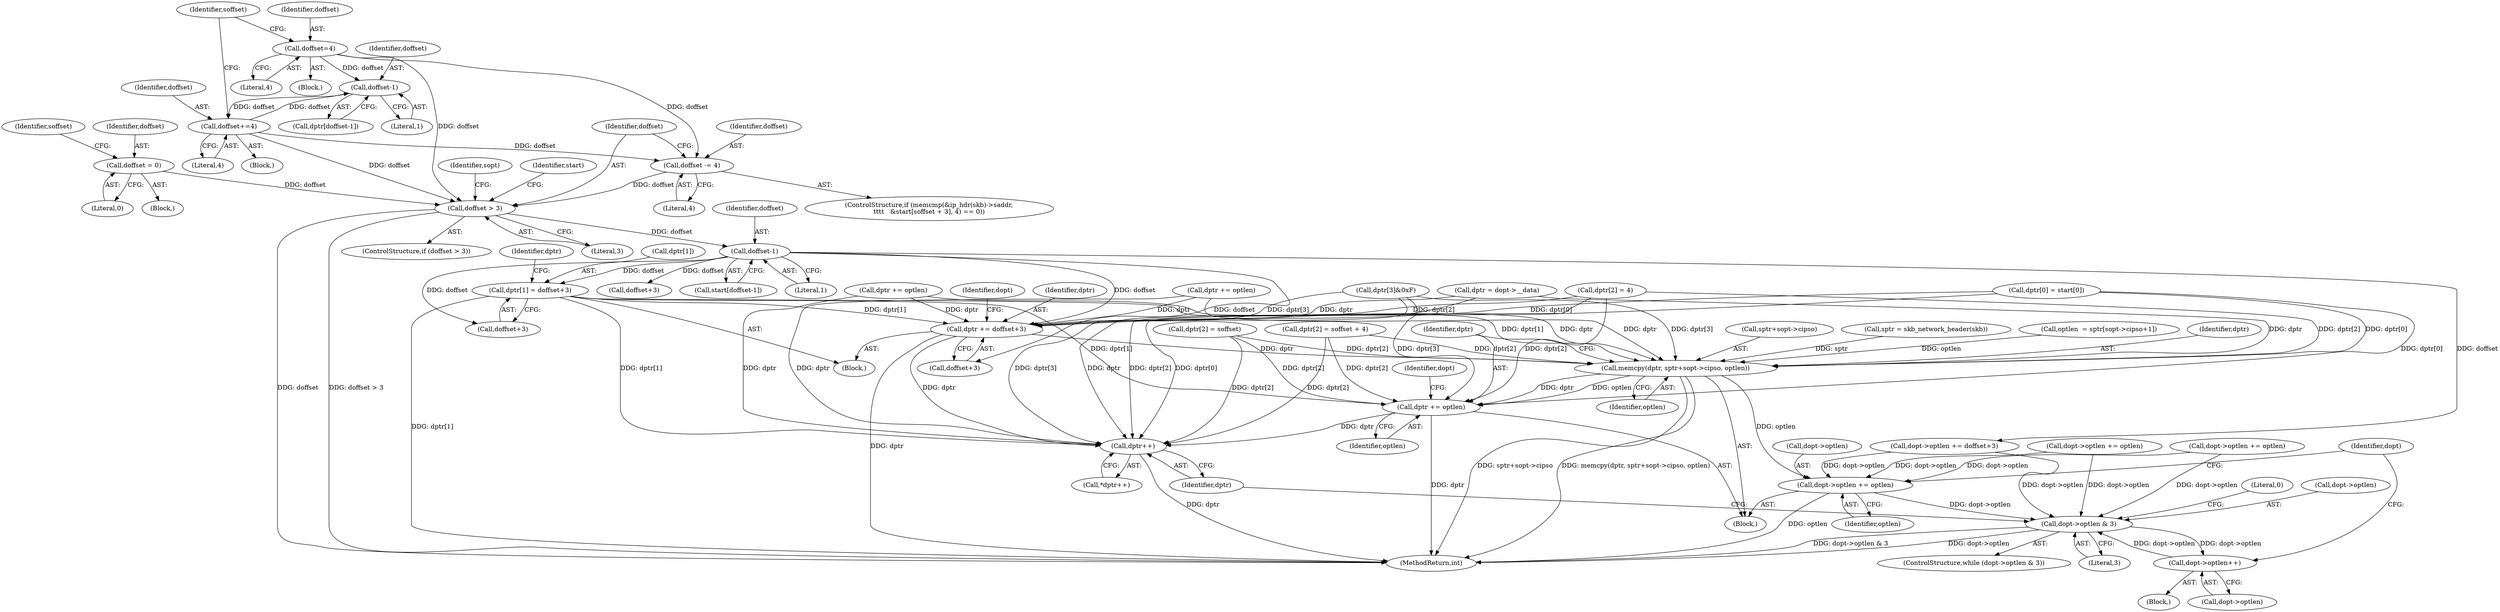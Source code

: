 digraph "0_linux_f6d8bd051c391c1c0458a30b2a7abcd939329259_16@array" {
"1000513" [label="(Call,dptr[1] = doffset+3)"];
"1000495" [label="(Call,doffset-1)"];
"1000487" [label="(Call,doffset > 3)"];
"1000405" [label="(Call,doffset = 0)"];
"1000483" [label="(Call,doffset -= 4)"];
"1000440" [label="(Call,doffset=4)"];
"1000450" [label="(Call,doffset+=4)"];
"1000457" [label="(Call,doffset-1)"];
"1000525" [label="(Call,dptr += doffset+3)"];
"1000578" [label="(Call,memcpy(dptr, sptr+sopt->cipso, optlen))"];
"1000586" [label="(Call,dptr += optlen)"];
"1000603" [label="(Call,dptr++)"];
"1000589" [label="(Call,dopt->optlen += optlen)"];
"1000595" [label="(Call,dopt->optlen & 3)"];
"1000606" [label="(Call,dopt->optlen++)"];
"1000517" [label="(Call,doffset+3)"];
"1000522" [label="(Identifier,dptr)"];
"1000442" [label="(Literal,4)"];
"1000604" [label="(Identifier,dptr)"];
"1000310" [label="(Call,dptr[3]&0xF)"];
"1000590" [label="(Call,dopt->optlen)"];
"1000506" [label="(Call,dptr[0] = start[0])"];
"1000612" [label="(MethodReturn,int)"];
"1000488" [label="(Identifier,doffset)"];
"1000450" [label="(Call,doffset+=4)"];
"1000600" [label="(Block,)"];
"1000221" [label="(Call,dopt->optlen += optlen)"];
"1000451" [label="(Identifier,doffset)"];
"1000602" [label="(Call,*dptr++)"];
"1000520" [label="(Call,dptr[2] = 4)"];
"1000532" [label="(Identifier,dopt)"];
"1000611" [label="(Literal,0)"];
"1000467" [label="(ControlStructure,if (memcmp(&ip_hdr(skb)->saddr,\n\t\t\t\t   &start[soffset + 3], 4) == 0))"];
"1000440" [label="(Call,doffset=4)"];
"1000599" [label="(Literal,3)"];
"1000580" [label="(Call,sptr+sopt->cipso)"];
"1000514" [label="(Call,dptr[1])"];
"1000497" [label="(Literal,1)"];
"1000496" [label="(Identifier,doffset)"];
"1000485" [label="(Literal,4)"];
"1000596" [label="(Call,dopt->optlen)"];
"1000368" [label="(Call,dptr[2] = soffset)"];
"1000136" [label="(Call,dptr = dopt->__data)"];
"1000594" [label="(ControlStructure,while (dopt->optlen & 3))"];
"1000132" [label="(Call,sptr = skb_network_header(skb))"];
"1000589" [label="(Call,dopt->optlen += optlen)"];
"1000559" [label="(Call,optlen  = sptr[sopt->cipso+1])"];
"1000376" [label="(Call,dopt->optlen += optlen)"];
"1000540" [label="(Call,dopt->optlen += doffset+3)"];
"1000385" [label="(Block,)"];
"1000410" [label="(Identifier,soffset)"];
"1000578" [label="(Call,memcpy(dptr, sptr+sopt->cipso, optlen))"];
"1000544" [label="(Call,doffset+3)"];
"1000405" [label="(Call,doffset = 0)"];
"1000484" [label="(Identifier,doffset)"];
"1000487" [label="(Call,doffset > 3)"];
"1000436" [label="(Block,)"];
"1000457" [label="(Call,doffset-1)"];
"1000490" [label="(Block,)"];
"1000444" [label="(Identifier,soffset)"];
"1000446" [label="(Block,)"];
"1000206" [label="(Call,dptr[2] = soffset + 4)"];
"1000525" [label="(Call,dptr += doffset+3)"];
"1000593" [label="(Identifier,optlen)"];
"1000527" [label="(Call,doffset+3)"];
"1000441" [label="(Identifier,doffset)"];
"1000407" [label="(Literal,0)"];
"1000483" [label="(Call,doffset -= 4)"];
"1000513" [label="(Call,dptr[1] = doffset+3)"];
"1000495" [label="(Call,doffset-1)"];
"1000455" [label="(Call,dptr[doffset-1])"];
"1000218" [label="(Call,dptr += optlen)"];
"1000591" [label="(Identifier,dopt)"];
"1000526" [label="(Identifier,dptr)"];
"1000588" [label="(Identifier,optlen)"];
"1000556" [label="(Identifier,sopt)"];
"1000586" [label="(Call,dptr += optlen)"];
"1000406" [label="(Identifier,doffset)"];
"1000459" [label="(Literal,1)"];
"1000606" [label="(Call,dopt->optlen++)"];
"1000607" [label="(Call,dopt->optlen)"];
"1000597" [label="(Identifier,dopt)"];
"1000603" [label="(Call,dptr++)"];
"1000579" [label="(Identifier,dptr)"];
"1000486" [label="(ControlStructure,if (doffset > 3))"];
"1000373" [label="(Call,dptr += optlen)"];
"1000458" [label="(Identifier,doffset)"];
"1000558" [label="(Block,)"];
"1000452" [label="(Literal,4)"];
"1000585" [label="(Identifier,optlen)"];
"1000595" [label="(Call,dopt->optlen & 3)"];
"1000489" [label="(Literal,3)"];
"1000493" [label="(Call,start[doffset-1])"];
"1000494" [label="(Identifier,start)"];
"1000587" [label="(Identifier,dptr)"];
"1000513" -> "1000490"  [label="AST: "];
"1000513" -> "1000517"  [label="CFG: "];
"1000514" -> "1000513"  [label="AST: "];
"1000517" -> "1000513"  [label="AST: "];
"1000522" -> "1000513"  [label="CFG: "];
"1000513" -> "1000612"  [label="DDG: dptr[1]"];
"1000495" -> "1000513"  [label="DDG: doffset"];
"1000513" -> "1000525"  [label="DDG: dptr[1]"];
"1000513" -> "1000578"  [label="DDG: dptr[1]"];
"1000513" -> "1000586"  [label="DDG: dptr[1]"];
"1000513" -> "1000603"  [label="DDG: dptr[1]"];
"1000495" -> "1000493"  [label="AST: "];
"1000495" -> "1000497"  [label="CFG: "];
"1000496" -> "1000495"  [label="AST: "];
"1000497" -> "1000495"  [label="AST: "];
"1000493" -> "1000495"  [label="CFG: "];
"1000487" -> "1000495"  [label="DDG: doffset"];
"1000495" -> "1000517"  [label="DDG: doffset"];
"1000495" -> "1000525"  [label="DDG: doffset"];
"1000495" -> "1000527"  [label="DDG: doffset"];
"1000495" -> "1000540"  [label="DDG: doffset"];
"1000495" -> "1000544"  [label="DDG: doffset"];
"1000487" -> "1000486"  [label="AST: "];
"1000487" -> "1000489"  [label="CFG: "];
"1000488" -> "1000487"  [label="AST: "];
"1000489" -> "1000487"  [label="AST: "];
"1000494" -> "1000487"  [label="CFG: "];
"1000556" -> "1000487"  [label="CFG: "];
"1000487" -> "1000612"  [label="DDG: doffset"];
"1000487" -> "1000612"  [label="DDG: doffset > 3"];
"1000405" -> "1000487"  [label="DDG: doffset"];
"1000483" -> "1000487"  [label="DDG: doffset"];
"1000440" -> "1000487"  [label="DDG: doffset"];
"1000450" -> "1000487"  [label="DDG: doffset"];
"1000405" -> "1000385"  [label="AST: "];
"1000405" -> "1000407"  [label="CFG: "];
"1000406" -> "1000405"  [label="AST: "];
"1000407" -> "1000405"  [label="AST: "];
"1000410" -> "1000405"  [label="CFG: "];
"1000483" -> "1000467"  [label="AST: "];
"1000483" -> "1000485"  [label="CFG: "];
"1000484" -> "1000483"  [label="AST: "];
"1000485" -> "1000483"  [label="AST: "];
"1000488" -> "1000483"  [label="CFG: "];
"1000440" -> "1000483"  [label="DDG: doffset"];
"1000450" -> "1000483"  [label="DDG: doffset"];
"1000440" -> "1000436"  [label="AST: "];
"1000440" -> "1000442"  [label="CFG: "];
"1000441" -> "1000440"  [label="AST: "];
"1000442" -> "1000440"  [label="AST: "];
"1000444" -> "1000440"  [label="CFG: "];
"1000440" -> "1000457"  [label="DDG: doffset"];
"1000450" -> "1000446"  [label="AST: "];
"1000450" -> "1000452"  [label="CFG: "];
"1000451" -> "1000450"  [label="AST: "];
"1000452" -> "1000450"  [label="AST: "];
"1000444" -> "1000450"  [label="CFG: "];
"1000457" -> "1000450"  [label="DDG: doffset"];
"1000450" -> "1000457"  [label="DDG: doffset"];
"1000457" -> "1000455"  [label="AST: "];
"1000457" -> "1000459"  [label="CFG: "];
"1000458" -> "1000457"  [label="AST: "];
"1000459" -> "1000457"  [label="AST: "];
"1000455" -> "1000457"  [label="CFG: "];
"1000525" -> "1000490"  [label="AST: "];
"1000525" -> "1000527"  [label="CFG: "];
"1000526" -> "1000525"  [label="AST: "];
"1000527" -> "1000525"  [label="AST: "];
"1000532" -> "1000525"  [label="CFG: "];
"1000525" -> "1000612"  [label="DDG: dptr"];
"1000506" -> "1000525"  [label="DDG: dptr[0]"];
"1000218" -> "1000525"  [label="DDG: dptr"];
"1000310" -> "1000525"  [label="DDG: dptr[3]"];
"1000520" -> "1000525"  [label="DDG: dptr[2]"];
"1000373" -> "1000525"  [label="DDG: dptr"];
"1000136" -> "1000525"  [label="DDG: dptr"];
"1000525" -> "1000578"  [label="DDG: dptr"];
"1000525" -> "1000603"  [label="DDG: dptr"];
"1000578" -> "1000558"  [label="AST: "];
"1000578" -> "1000585"  [label="CFG: "];
"1000579" -> "1000578"  [label="AST: "];
"1000580" -> "1000578"  [label="AST: "];
"1000585" -> "1000578"  [label="AST: "];
"1000587" -> "1000578"  [label="CFG: "];
"1000578" -> "1000612"  [label="DDG: sptr+sopt->cipso"];
"1000578" -> "1000612"  [label="DDG: memcpy(dptr, sptr+sopt->cipso, optlen)"];
"1000368" -> "1000578"  [label="DDG: dptr[2]"];
"1000506" -> "1000578"  [label="DDG: dptr[0]"];
"1000218" -> "1000578"  [label="DDG: dptr"];
"1000310" -> "1000578"  [label="DDG: dptr[3]"];
"1000206" -> "1000578"  [label="DDG: dptr[2]"];
"1000520" -> "1000578"  [label="DDG: dptr[2]"];
"1000373" -> "1000578"  [label="DDG: dptr"];
"1000136" -> "1000578"  [label="DDG: dptr"];
"1000132" -> "1000578"  [label="DDG: sptr"];
"1000559" -> "1000578"  [label="DDG: optlen"];
"1000578" -> "1000586"  [label="DDG: optlen"];
"1000578" -> "1000586"  [label="DDG: dptr"];
"1000578" -> "1000589"  [label="DDG: optlen"];
"1000586" -> "1000558"  [label="AST: "];
"1000586" -> "1000588"  [label="CFG: "];
"1000587" -> "1000586"  [label="AST: "];
"1000588" -> "1000586"  [label="AST: "];
"1000591" -> "1000586"  [label="CFG: "];
"1000586" -> "1000612"  [label="DDG: dptr"];
"1000506" -> "1000586"  [label="DDG: dptr[0]"];
"1000310" -> "1000586"  [label="DDG: dptr[3]"];
"1000206" -> "1000586"  [label="DDG: dptr[2]"];
"1000520" -> "1000586"  [label="DDG: dptr[2]"];
"1000368" -> "1000586"  [label="DDG: dptr[2]"];
"1000586" -> "1000603"  [label="DDG: dptr"];
"1000603" -> "1000602"  [label="AST: "];
"1000603" -> "1000604"  [label="CFG: "];
"1000604" -> "1000603"  [label="AST: "];
"1000602" -> "1000603"  [label="CFG: "];
"1000603" -> "1000612"  [label="DDG: dptr"];
"1000368" -> "1000603"  [label="DDG: dptr[2]"];
"1000506" -> "1000603"  [label="DDG: dptr[0]"];
"1000218" -> "1000603"  [label="DDG: dptr"];
"1000310" -> "1000603"  [label="DDG: dptr[3]"];
"1000206" -> "1000603"  [label="DDG: dptr[2]"];
"1000520" -> "1000603"  [label="DDG: dptr[2]"];
"1000373" -> "1000603"  [label="DDG: dptr"];
"1000136" -> "1000603"  [label="DDG: dptr"];
"1000589" -> "1000558"  [label="AST: "];
"1000589" -> "1000593"  [label="CFG: "];
"1000590" -> "1000589"  [label="AST: "];
"1000593" -> "1000589"  [label="AST: "];
"1000597" -> "1000589"  [label="CFG: "];
"1000589" -> "1000612"  [label="DDG: optlen"];
"1000376" -> "1000589"  [label="DDG: dopt->optlen"];
"1000221" -> "1000589"  [label="DDG: dopt->optlen"];
"1000540" -> "1000589"  [label="DDG: dopt->optlen"];
"1000589" -> "1000595"  [label="DDG: dopt->optlen"];
"1000595" -> "1000594"  [label="AST: "];
"1000595" -> "1000599"  [label="CFG: "];
"1000596" -> "1000595"  [label="AST: "];
"1000599" -> "1000595"  [label="AST: "];
"1000604" -> "1000595"  [label="CFG: "];
"1000611" -> "1000595"  [label="CFG: "];
"1000595" -> "1000612"  [label="DDG: dopt->optlen & 3"];
"1000595" -> "1000612"  [label="DDG: dopt->optlen"];
"1000606" -> "1000595"  [label="DDG: dopt->optlen"];
"1000376" -> "1000595"  [label="DDG: dopt->optlen"];
"1000221" -> "1000595"  [label="DDG: dopt->optlen"];
"1000540" -> "1000595"  [label="DDG: dopt->optlen"];
"1000595" -> "1000606"  [label="DDG: dopt->optlen"];
"1000606" -> "1000600"  [label="AST: "];
"1000606" -> "1000607"  [label="CFG: "];
"1000607" -> "1000606"  [label="AST: "];
"1000597" -> "1000606"  [label="CFG: "];
}
